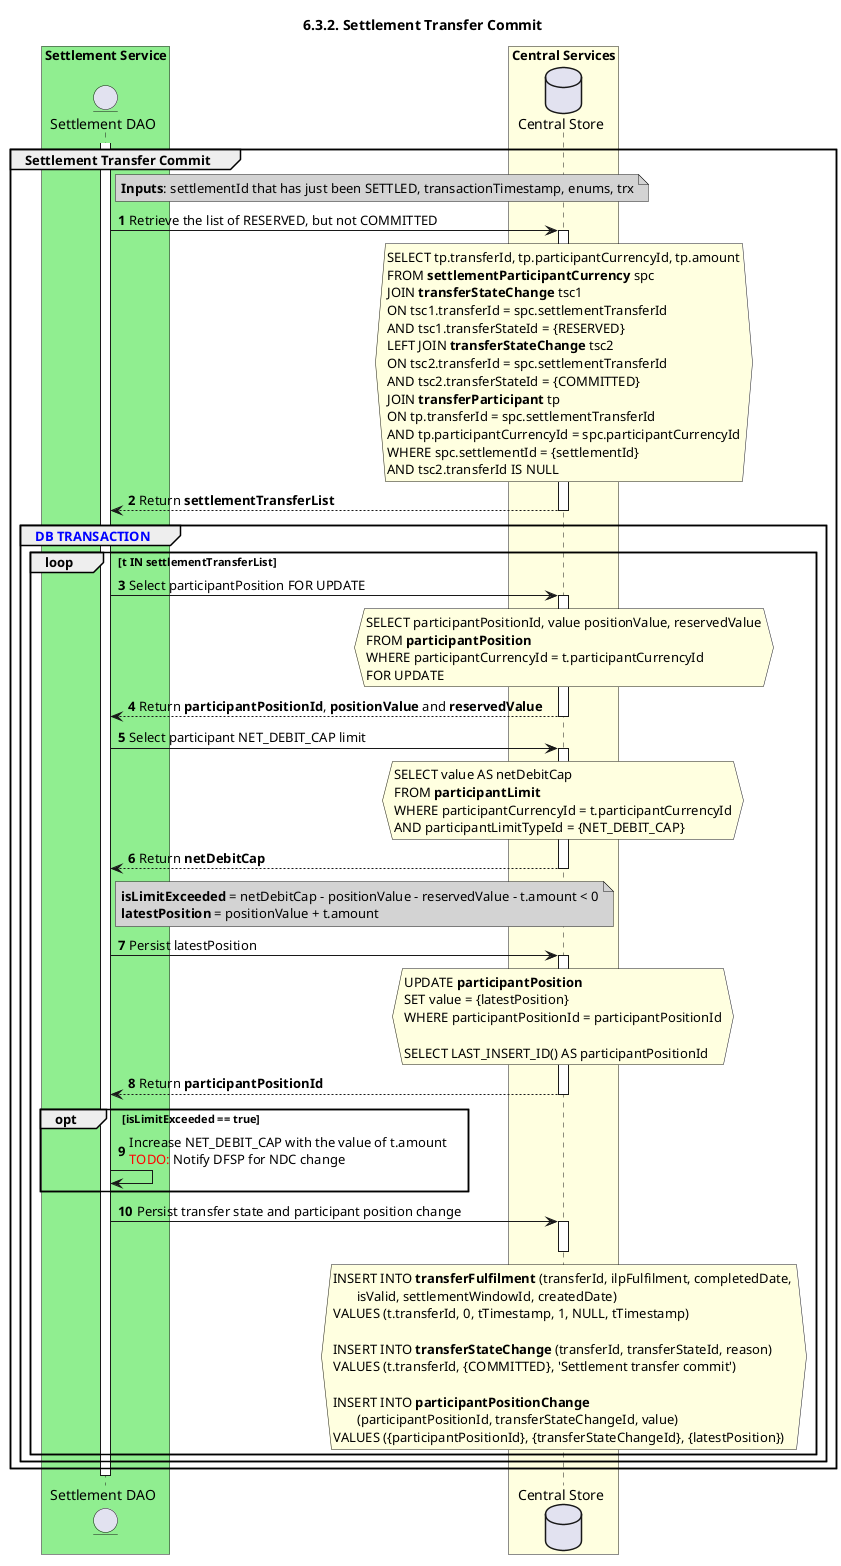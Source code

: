 @startuml
' declate title
title 6.3.2. Settlement Transfer Commit
autonumber

' declare actors
entity "Settlement DAO" as SETTLE_DAO
database "Central Store" as DB

box "Settlement Service" #lightgreen
    participant SETTLE_DAO
end box

box "Central Services" #lightyellow
    participant DB
end box

' start flow
activate SETTLE_DAO
group Settlement Transfer Commit
    note right of SETTLE_DAO #lightgray
        **Inputs**: settlementId that has just been SETTLED, transactionTimestamp, enums, trx
    end note
    SETTLE_DAO -> DB: Retrieve the list of RESERVED, but not COMMITTED
    activate DB
    hnote over DB #lightyellow
        SELECT tp.transferId, tp.participantCurrencyId, tp.amount
        FROM **settlementParticipantCurrency** spc
        JOIN **transferStateChange** tsc1
        ON tsc1.transferId = spc.settlementTransferId
        AND tsc1.transferStateId = {RESERVED}
        LEFT JOIN **transferStateChange** tsc2
        ON tsc2.transferId = spc.settlementTransferId
        AND tsc2.transferStateId = {COMMITTED}
        JOIN **transferParticipant** tp
        ON tp.transferId = spc.settlementTransferId
        AND tp.participantCurrencyId = spc.participantCurrencyId
        WHERE spc.settlementId = {settlementId}
        AND tsc2.transferId IS NULL
    end hnote
    DB --> SETTLE_DAO: Return **settlementTransferList**
    deactivate DB
    group <color #blue>DB TRANSACTION</color>
        loop t IN settlementTransferList
            SETTLE_DAO -> DB: Select participantPosition FOR UPDATE
            activate DB
            hnote over DB #lightyellow
                SELECT participantPositionId, value positionValue, reservedValue
                FROM **participantPosition**
                WHERE participantCurrencyId = t.participantCurrencyId
                FOR UPDATE
            end note
            DB --> SETTLE_DAO: Return **participantPositionId**, **positionValue** and **reservedValue**
            deactivate DB
            SETTLE_DAO -> DB: Select participant NET_DEBIT_CAP limit
            activate DB
            hnote over DB #lightyellow
                SELECT value AS netDebitCap
                FROM **participantLimit**
                WHERE participantCurrencyId = t.participantCurrencyId
                AND participantLimitTypeId = {NET_DEBIT_CAP}
            end note
            DB --> SETTLE_DAO: Return **netDebitCap**
            deactivate DB
            note right of SETTLE_DAO #lightgray
                **isLimitExceeded** = netDebitCap - positionValue - reservedValue - t.amount < 0
                **latestPosition** = positionValue + t.amount
            end note
            SETTLE_DAO->DB: Persist latestPosition
            activate DB
            hnote over DB #lightyellow
                UPDATE **participantPosition**
                SET value = {latestPosition}
                WHERE participantPositionId = participantPositionId

                SELECT LAST_INSERT_ID() AS participantPositionId
            end note
            DB-->SETTLE_DAO: Return **participantPositionId**
            deactivate DB
            opt isLimitExceeded == true
                SETTLE_DAO->SETTLE_DAO: Increase NET_DEBIT_CAP with the value of t.amount\n<color #red>TODO:</color> Notify DFSP for NDC change
            end
            deactivate DB
            SETTLE_DAO -> DB: Persist transfer state and participant position change
            hnote over DB #lightyellow
                INSERT INTO **transferFulfilment** (transferId, ilpFulfilment, completedDate, 
                       isValid, settlementWindowId, createdDate)
                VALUES (t.transferId, 0, tTimestamp, 1, NULL, tTimestamp)

                INSERT INTO **transferStateChange** (transferId, transferStateId, reason)
                VALUES (t.transferId, {COMMITTED}, 'Settlement transfer commit')

                INSERT INTO **participantPositionChange**
                       (participantPositionId, transferStateChangeId, value)
                VALUES ({participantPositionId}, {transferStateChangeId}, {latestPosition})
            end note
            activate DB
            deactivate DB
        end
    end
end
deactivate SETTLE_DAO

@enduml
